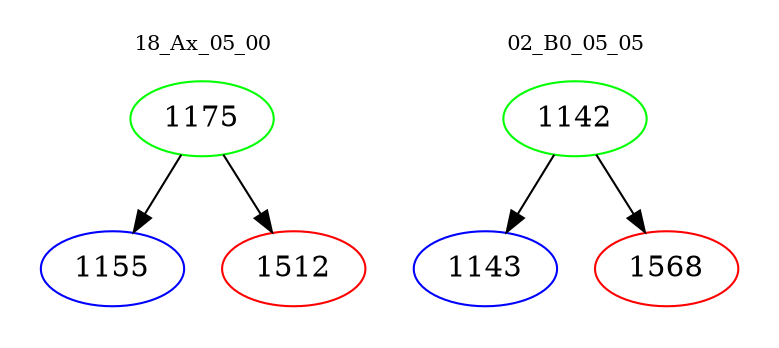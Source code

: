digraph{
subgraph cluster_0 {
color = white
label = "18_Ax_05_00";
fontsize=10;
T0_1175 [label="1175", color="green"]
T0_1175 -> T0_1155 [color="black"]
T0_1155 [label="1155", color="blue"]
T0_1175 -> T0_1512 [color="black"]
T0_1512 [label="1512", color="red"]
}
subgraph cluster_1 {
color = white
label = "02_B0_05_05";
fontsize=10;
T1_1142 [label="1142", color="green"]
T1_1142 -> T1_1143 [color="black"]
T1_1143 [label="1143", color="blue"]
T1_1142 -> T1_1568 [color="black"]
T1_1568 [label="1568", color="red"]
}
}
